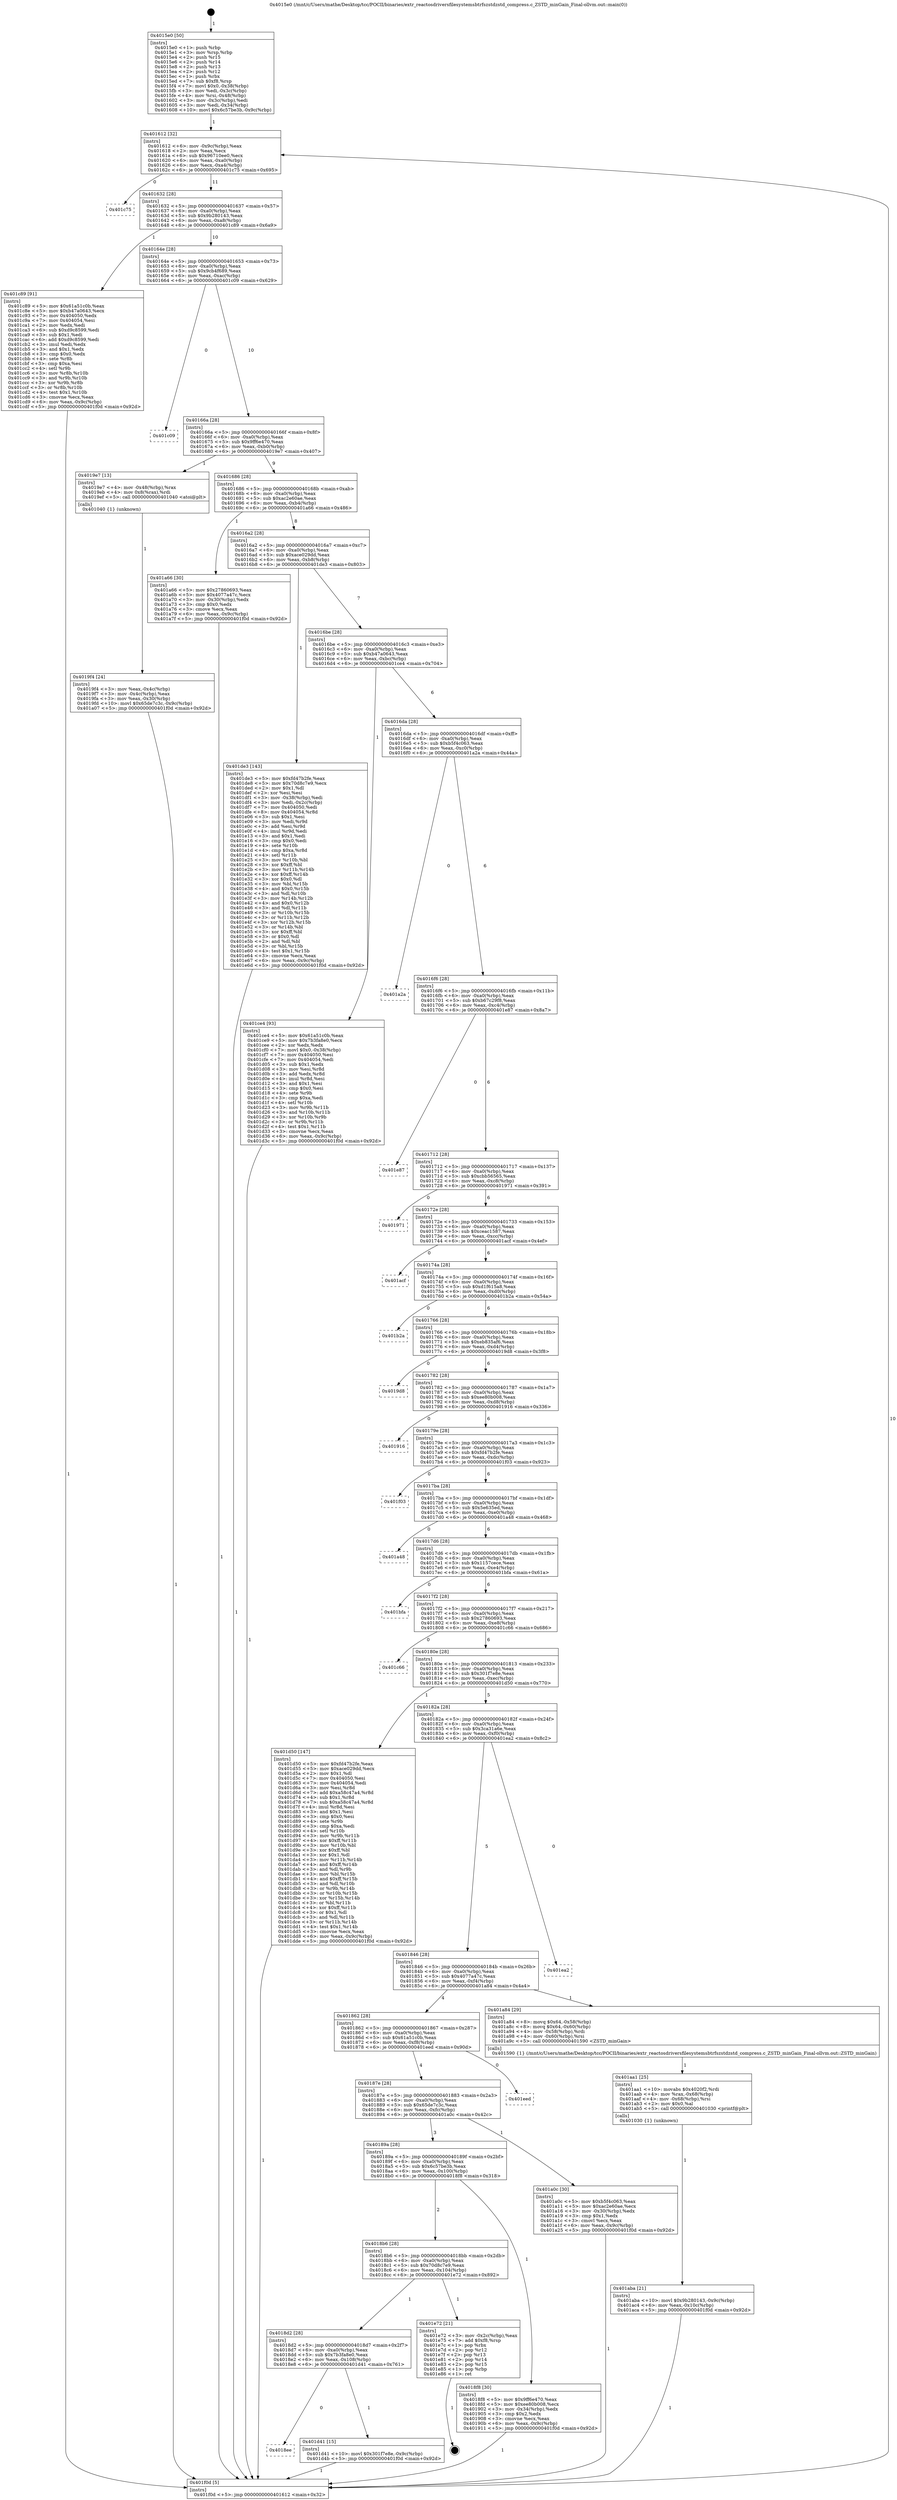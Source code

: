 digraph "0x4015e0" {
  label = "0x4015e0 (/mnt/c/Users/mathe/Desktop/tcc/POCII/binaries/extr_reactosdriversfilesystemsbtrfszstdzstd_compress.c_ZSTD_minGain_Final-ollvm.out::main(0))"
  labelloc = "t"
  node[shape=record]

  Entry [label="",width=0.3,height=0.3,shape=circle,fillcolor=black,style=filled]
  "0x401612" [label="{
     0x401612 [32]\l
     | [instrs]\l
     &nbsp;&nbsp;0x401612 \<+6\>: mov -0x9c(%rbp),%eax\l
     &nbsp;&nbsp;0x401618 \<+2\>: mov %eax,%ecx\l
     &nbsp;&nbsp;0x40161a \<+6\>: sub $0x96710ee0,%ecx\l
     &nbsp;&nbsp;0x401620 \<+6\>: mov %eax,-0xa0(%rbp)\l
     &nbsp;&nbsp;0x401626 \<+6\>: mov %ecx,-0xa4(%rbp)\l
     &nbsp;&nbsp;0x40162c \<+6\>: je 0000000000401c75 \<main+0x695\>\l
  }"]
  "0x401c75" [label="{
     0x401c75\l
  }", style=dashed]
  "0x401632" [label="{
     0x401632 [28]\l
     | [instrs]\l
     &nbsp;&nbsp;0x401632 \<+5\>: jmp 0000000000401637 \<main+0x57\>\l
     &nbsp;&nbsp;0x401637 \<+6\>: mov -0xa0(%rbp),%eax\l
     &nbsp;&nbsp;0x40163d \<+5\>: sub $0x9b280143,%eax\l
     &nbsp;&nbsp;0x401642 \<+6\>: mov %eax,-0xa8(%rbp)\l
     &nbsp;&nbsp;0x401648 \<+6\>: je 0000000000401c89 \<main+0x6a9\>\l
  }"]
  Exit [label="",width=0.3,height=0.3,shape=circle,fillcolor=black,style=filled,peripheries=2]
  "0x401c89" [label="{
     0x401c89 [91]\l
     | [instrs]\l
     &nbsp;&nbsp;0x401c89 \<+5\>: mov $0x61a51c0b,%eax\l
     &nbsp;&nbsp;0x401c8e \<+5\>: mov $0xb47a0643,%ecx\l
     &nbsp;&nbsp;0x401c93 \<+7\>: mov 0x404050,%edx\l
     &nbsp;&nbsp;0x401c9a \<+7\>: mov 0x404054,%esi\l
     &nbsp;&nbsp;0x401ca1 \<+2\>: mov %edx,%edi\l
     &nbsp;&nbsp;0x401ca3 \<+6\>: sub $0xd9c8599,%edi\l
     &nbsp;&nbsp;0x401ca9 \<+3\>: sub $0x1,%edi\l
     &nbsp;&nbsp;0x401cac \<+6\>: add $0xd9c8599,%edi\l
     &nbsp;&nbsp;0x401cb2 \<+3\>: imul %edi,%edx\l
     &nbsp;&nbsp;0x401cb5 \<+3\>: and $0x1,%edx\l
     &nbsp;&nbsp;0x401cb8 \<+3\>: cmp $0x0,%edx\l
     &nbsp;&nbsp;0x401cbb \<+4\>: sete %r8b\l
     &nbsp;&nbsp;0x401cbf \<+3\>: cmp $0xa,%esi\l
     &nbsp;&nbsp;0x401cc2 \<+4\>: setl %r9b\l
     &nbsp;&nbsp;0x401cc6 \<+3\>: mov %r8b,%r10b\l
     &nbsp;&nbsp;0x401cc9 \<+3\>: and %r9b,%r10b\l
     &nbsp;&nbsp;0x401ccc \<+3\>: xor %r9b,%r8b\l
     &nbsp;&nbsp;0x401ccf \<+3\>: or %r8b,%r10b\l
     &nbsp;&nbsp;0x401cd2 \<+4\>: test $0x1,%r10b\l
     &nbsp;&nbsp;0x401cd6 \<+3\>: cmovne %ecx,%eax\l
     &nbsp;&nbsp;0x401cd9 \<+6\>: mov %eax,-0x9c(%rbp)\l
     &nbsp;&nbsp;0x401cdf \<+5\>: jmp 0000000000401f0d \<main+0x92d\>\l
  }"]
  "0x40164e" [label="{
     0x40164e [28]\l
     | [instrs]\l
     &nbsp;&nbsp;0x40164e \<+5\>: jmp 0000000000401653 \<main+0x73\>\l
     &nbsp;&nbsp;0x401653 \<+6\>: mov -0xa0(%rbp),%eax\l
     &nbsp;&nbsp;0x401659 \<+5\>: sub $0x9cb4f689,%eax\l
     &nbsp;&nbsp;0x40165e \<+6\>: mov %eax,-0xac(%rbp)\l
     &nbsp;&nbsp;0x401664 \<+6\>: je 0000000000401c09 \<main+0x629\>\l
  }"]
  "0x4018ee" [label="{
     0x4018ee\l
  }", style=dashed]
  "0x401c09" [label="{
     0x401c09\l
  }", style=dashed]
  "0x40166a" [label="{
     0x40166a [28]\l
     | [instrs]\l
     &nbsp;&nbsp;0x40166a \<+5\>: jmp 000000000040166f \<main+0x8f\>\l
     &nbsp;&nbsp;0x40166f \<+6\>: mov -0xa0(%rbp),%eax\l
     &nbsp;&nbsp;0x401675 \<+5\>: sub $0x9ff6e470,%eax\l
     &nbsp;&nbsp;0x40167a \<+6\>: mov %eax,-0xb0(%rbp)\l
     &nbsp;&nbsp;0x401680 \<+6\>: je 00000000004019e7 \<main+0x407\>\l
  }"]
  "0x401d41" [label="{
     0x401d41 [15]\l
     | [instrs]\l
     &nbsp;&nbsp;0x401d41 \<+10\>: movl $0x301f7e8e,-0x9c(%rbp)\l
     &nbsp;&nbsp;0x401d4b \<+5\>: jmp 0000000000401f0d \<main+0x92d\>\l
  }"]
  "0x4019e7" [label="{
     0x4019e7 [13]\l
     | [instrs]\l
     &nbsp;&nbsp;0x4019e7 \<+4\>: mov -0x48(%rbp),%rax\l
     &nbsp;&nbsp;0x4019eb \<+4\>: mov 0x8(%rax),%rdi\l
     &nbsp;&nbsp;0x4019ef \<+5\>: call 0000000000401040 \<atoi@plt\>\l
     | [calls]\l
     &nbsp;&nbsp;0x401040 \{1\} (unknown)\l
  }"]
  "0x401686" [label="{
     0x401686 [28]\l
     | [instrs]\l
     &nbsp;&nbsp;0x401686 \<+5\>: jmp 000000000040168b \<main+0xab\>\l
     &nbsp;&nbsp;0x40168b \<+6\>: mov -0xa0(%rbp),%eax\l
     &nbsp;&nbsp;0x401691 \<+5\>: sub $0xac2e60ae,%eax\l
     &nbsp;&nbsp;0x401696 \<+6\>: mov %eax,-0xb4(%rbp)\l
     &nbsp;&nbsp;0x40169c \<+6\>: je 0000000000401a66 \<main+0x486\>\l
  }"]
  "0x4018d2" [label="{
     0x4018d2 [28]\l
     | [instrs]\l
     &nbsp;&nbsp;0x4018d2 \<+5\>: jmp 00000000004018d7 \<main+0x2f7\>\l
     &nbsp;&nbsp;0x4018d7 \<+6\>: mov -0xa0(%rbp),%eax\l
     &nbsp;&nbsp;0x4018dd \<+5\>: sub $0x7b3fa8e0,%eax\l
     &nbsp;&nbsp;0x4018e2 \<+6\>: mov %eax,-0x108(%rbp)\l
     &nbsp;&nbsp;0x4018e8 \<+6\>: je 0000000000401d41 \<main+0x761\>\l
  }"]
  "0x401a66" [label="{
     0x401a66 [30]\l
     | [instrs]\l
     &nbsp;&nbsp;0x401a66 \<+5\>: mov $0x27860693,%eax\l
     &nbsp;&nbsp;0x401a6b \<+5\>: mov $0x4077a47c,%ecx\l
     &nbsp;&nbsp;0x401a70 \<+3\>: mov -0x30(%rbp),%edx\l
     &nbsp;&nbsp;0x401a73 \<+3\>: cmp $0x0,%edx\l
     &nbsp;&nbsp;0x401a76 \<+3\>: cmove %ecx,%eax\l
     &nbsp;&nbsp;0x401a79 \<+6\>: mov %eax,-0x9c(%rbp)\l
     &nbsp;&nbsp;0x401a7f \<+5\>: jmp 0000000000401f0d \<main+0x92d\>\l
  }"]
  "0x4016a2" [label="{
     0x4016a2 [28]\l
     | [instrs]\l
     &nbsp;&nbsp;0x4016a2 \<+5\>: jmp 00000000004016a7 \<main+0xc7\>\l
     &nbsp;&nbsp;0x4016a7 \<+6\>: mov -0xa0(%rbp),%eax\l
     &nbsp;&nbsp;0x4016ad \<+5\>: sub $0xace029dd,%eax\l
     &nbsp;&nbsp;0x4016b2 \<+6\>: mov %eax,-0xb8(%rbp)\l
     &nbsp;&nbsp;0x4016b8 \<+6\>: je 0000000000401de3 \<main+0x803\>\l
  }"]
  "0x401e72" [label="{
     0x401e72 [21]\l
     | [instrs]\l
     &nbsp;&nbsp;0x401e72 \<+3\>: mov -0x2c(%rbp),%eax\l
     &nbsp;&nbsp;0x401e75 \<+7\>: add $0xf8,%rsp\l
     &nbsp;&nbsp;0x401e7c \<+1\>: pop %rbx\l
     &nbsp;&nbsp;0x401e7d \<+2\>: pop %r12\l
     &nbsp;&nbsp;0x401e7f \<+2\>: pop %r13\l
     &nbsp;&nbsp;0x401e81 \<+2\>: pop %r14\l
     &nbsp;&nbsp;0x401e83 \<+2\>: pop %r15\l
     &nbsp;&nbsp;0x401e85 \<+1\>: pop %rbp\l
     &nbsp;&nbsp;0x401e86 \<+1\>: ret\l
  }"]
  "0x401de3" [label="{
     0x401de3 [143]\l
     | [instrs]\l
     &nbsp;&nbsp;0x401de3 \<+5\>: mov $0xfd47b2fe,%eax\l
     &nbsp;&nbsp;0x401de8 \<+5\>: mov $0x70d8c7e9,%ecx\l
     &nbsp;&nbsp;0x401ded \<+2\>: mov $0x1,%dl\l
     &nbsp;&nbsp;0x401def \<+2\>: xor %esi,%esi\l
     &nbsp;&nbsp;0x401df1 \<+3\>: mov -0x38(%rbp),%edi\l
     &nbsp;&nbsp;0x401df4 \<+3\>: mov %edi,-0x2c(%rbp)\l
     &nbsp;&nbsp;0x401df7 \<+7\>: mov 0x404050,%edi\l
     &nbsp;&nbsp;0x401dfe \<+8\>: mov 0x404054,%r8d\l
     &nbsp;&nbsp;0x401e06 \<+3\>: sub $0x1,%esi\l
     &nbsp;&nbsp;0x401e09 \<+3\>: mov %edi,%r9d\l
     &nbsp;&nbsp;0x401e0c \<+3\>: add %esi,%r9d\l
     &nbsp;&nbsp;0x401e0f \<+4\>: imul %r9d,%edi\l
     &nbsp;&nbsp;0x401e13 \<+3\>: and $0x1,%edi\l
     &nbsp;&nbsp;0x401e16 \<+3\>: cmp $0x0,%edi\l
     &nbsp;&nbsp;0x401e19 \<+4\>: sete %r10b\l
     &nbsp;&nbsp;0x401e1d \<+4\>: cmp $0xa,%r8d\l
     &nbsp;&nbsp;0x401e21 \<+4\>: setl %r11b\l
     &nbsp;&nbsp;0x401e25 \<+3\>: mov %r10b,%bl\l
     &nbsp;&nbsp;0x401e28 \<+3\>: xor $0xff,%bl\l
     &nbsp;&nbsp;0x401e2b \<+3\>: mov %r11b,%r14b\l
     &nbsp;&nbsp;0x401e2e \<+4\>: xor $0xff,%r14b\l
     &nbsp;&nbsp;0x401e32 \<+3\>: xor $0x0,%dl\l
     &nbsp;&nbsp;0x401e35 \<+3\>: mov %bl,%r15b\l
     &nbsp;&nbsp;0x401e38 \<+4\>: and $0x0,%r15b\l
     &nbsp;&nbsp;0x401e3c \<+3\>: and %dl,%r10b\l
     &nbsp;&nbsp;0x401e3f \<+3\>: mov %r14b,%r12b\l
     &nbsp;&nbsp;0x401e42 \<+4\>: and $0x0,%r12b\l
     &nbsp;&nbsp;0x401e46 \<+3\>: and %dl,%r11b\l
     &nbsp;&nbsp;0x401e49 \<+3\>: or %r10b,%r15b\l
     &nbsp;&nbsp;0x401e4c \<+3\>: or %r11b,%r12b\l
     &nbsp;&nbsp;0x401e4f \<+3\>: xor %r12b,%r15b\l
     &nbsp;&nbsp;0x401e52 \<+3\>: or %r14b,%bl\l
     &nbsp;&nbsp;0x401e55 \<+3\>: xor $0xff,%bl\l
     &nbsp;&nbsp;0x401e58 \<+3\>: or $0x0,%dl\l
     &nbsp;&nbsp;0x401e5b \<+2\>: and %dl,%bl\l
     &nbsp;&nbsp;0x401e5d \<+3\>: or %bl,%r15b\l
     &nbsp;&nbsp;0x401e60 \<+4\>: test $0x1,%r15b\l
     &nbsp;&nbsp;0x401e64 \<+3\>: cmovne %ecx,%eax\l
     &nbsp;&nbsp;0x401e67 \<+6\>: mov %eax,-0x9c(%rbp)\l
     &nbsp;&nbsp;0x401e6d \<+5\>: jmp 0000000000401f0d \<main+0x92d\>\l
  }"]
  "0x4016be" [label="{
     0x4016be [28]\l
     | [instrs]\l
     &nbsp;&nbsp;0x4016be \<+5\>: jmp 00000000004016c3 \<main+0xe3\>\l
     &nbsp;&nbsp;0x4016c3 \<+6\>: mov -0xa0(%rbp),%eax\l
     &nbsp;&nbsp;0x4016c9 \<+5\>: sub $0xb47a0643,%eax\l
     &nbsp;&nbsp;0x4016ce \<+6\>: mov %eax,-0xbc(%rbp)\l
     &nbsp;&nbsp;0x4016d4 \<+6\>: je 0000000000401ce4 \<main+0x704\>\l
  }"]
  "0x401aba" [label="{
     0x401aba [21]\l
     | [instrs]\l
     &nbsp;&nbsp;0x401aba \<+10\>: movl $0x9b280143,-0x9c(%rbp)\l
     &nbsp;&nbsp;0x401ac4 \<+6\>: mov %eax,-0x10c(%rbp)\l
     &nbsp;&nbsp;0x401aca \<+5\>: jmp 0000000000401f0d \<main+0x92d\>\l
  }"]
  "0x401ce4" [label="{
     0x401ce4 [93]\l
     | [instrs]\l
     &nbsp;&nbsp;0x401ce4 \<+5\>: mov $0x61a51c0b,%eax\l
     &nbsp;&nbsp;0x401ce9 \<+5\>: mov $0x7b3fa8e0,%ecx\l
     &nbsp;&nbsp;0x401cee \<+2\>: xor %edx,%edx\l
     &nbsp;&nbsp;0x401cf0 \<+7\>: movl $0x0,-0x38(%rbp)\l
     &nbsp;&nbsp;0x401cf7 \<+7\>: mov 0x404050,%esi\l
     &nbsp;&nbsp;0x401cfe \<+7\>: mov 0x404054,%edi\l
     &nbsp;&nbsp;0x401d05 \<+3\>: sub $0x1,%edx\l
     &nbsp;&nbsp;0x401d08 \<+3\>: mov %esi,%r8d\l
     &nbsp;&nbsp;0x401d0b \<+3\>: add %edx,%r8d\l
     &nbsp;&nbsp;0x401d0e \<+4\>: imul %r8d,%esi\l
     &nbsp;&nbsp;0x401d12 \<+3\>: and $0x1,%esi\l
     &nbsp;&nbsp;0x401d15 \<+3\>: cmp $0x0,%esi\l
     &nbsp;&nbsp;0x401d18 \<+4\>: sete %r9b\l
     &nbsp;&nbsp;0x401d1c \<+3\>: cmp $0xa,%edi\l
     &nbsp;&nbsp;0x401d1f \<+4\>: setl %r10b\l
     &nbsp;&nbsp;0x401d23 \<+3\>: mov %r9b,%r11b\l
     &nbsp;&nbsp;0x401d26 \<+3\>: and %r10b,%r11b\l
     &nbsp;&nbsp;0x401d29 \<+3\>: xor %r10b,%r9b\l
     &nbsp;&nbsp;0x401d2c \<+3\>: or %r9b,%r11b\l
     &nbsp;&nbsp;0x401d2f \<+4\>: test $0x1,%r11b\l
     &nbsp;&nbsp;0x401d33 \<+3\>: cmovne %ecx,%eax\l
     &nbsp;&nbsp;0x401d36 \<+6\>: mov %eax,-0x9c(%rbp)\l
     &nbsp;&nbsp;0x401d3c \<+5\>: jmp 0000000000401f0d \<main+0x92d\>\l
  }"]
  "0x4016da" [label="{
     0x4016da [28]\l
     | [instrs]\l
     &nbsp;&nbsp;0x4016da \<+5\>: jmp 00000000004016df \<main+0xff\>\l
     &nbsp;&nbsp;0x4016df \<+6\>: mov -0xa0(%rbp),%eax\l
     &nbsp;&nbsp;0x4016e5 \<+5\>: sub $0xb5f4c063,%eax\l
     &nbsp;&nbsp;0x4016ea \<+6\>: mov %eax,-0xc0(%rbp)\l
     &nbsp;&nbsp;0x4016f0 \<+6\>: je 0000000000401a2a \<main+0x44a\>\l
  }"]
  "0x401aa1" [label="{
     0x401aa1 [25]\l
     | [instrs]\l
     &nbsp;&nbsp;0x401aa1 \<+10\>: movabs $0x4020f2,%rdi\l
     &nbsp;&nbsp;0x401aab \<+4\>: mov %rax,-0x68(%rbp)\l
     &nbsp;&nbsp;0x401aaf \<+4\>: mov -0x68(%rbp),%rsi\l
     &nbsp;&nbsp;0x401ab3 \<+2\>: mov $0x0,%al\l
     &nbsp;&nbsp;0x401ab5 \<+5\>: call 0000000000401030 \<printf@plt\>\l
     | [calls]\l
     &nbsp;&nbsp;0x401030 \{1\} (unknown)\l
  }"]
  "0x401a2a" [label="{
     0x401a2a\l
  }", style=dashed]
  "0x4016f6" [label="{
     0x4016f6 [28]\l
     | [instrs]\l
     &nbsp;&nbsp;0x4016f6 \<+5\>: jmp 00000000004016fb \<main+0x11b\>\l
     &nbsp;&nbsp;0x4016fb \<+6\>: mov -0xa0(%rbp),%eax\l
     &nbsp;&nbsp;0x401701 \<+5\>: sub $0xb67c29f8,%eax\l
     &nbsp;&nbsp;0x401706 \<+6\>: mov %eax,-0xc4(%rbp)\l
     &nbsp;&nbsp;0x40170c \<+6\>: je 0000000000401e87 \<main+0x8a7\>\l
  }"]
  "0x4019f4" [label="{
     0x4019f4 [24]\l
     | [instrs]\l
     &nbsp;&nbsp;0x4019f4 \<+3\>: mov %eax,-0x4c(%rbp)\l
     &nbsp;&nbsp;0x4019f7 \<+3\>: mov -0x4c(%rbp),%eax\l
     &nbsp;&nbsp;0x4019fa \<+3\>: mov %eax,-0x30(%rbp)\l
     &nbsp;&nbsp;0x4019fd \<+10\>: movl $0x65de7c3c,-0x9c(%rbp)\l
     &nbsp;&nbsp;0x401a07 \<+5\>: jmp 0000000000401f0d \<main+0x92d\>\l
  }"]
  "0x401e87" [label="{
     0x401e87\l
  }", style=dashed]
  "0x401712" [label="{
     0x401712 [28]\l
     | [instrs]\l
     &nbsp;&nbsp;0x401712 \<+5\>: jmp 0000000000401717 \<main+0x137\>\l
     &nbsp;&nbsp;0x401717 \<+6\>: mov -0xa0(%rbp),%eax\l
     &nbsp;&nbsp;0x40171d \<+5\>: sub $0xcbb56565,%eax\l
     &nbsp;&nbsp;0x401722 \<+6\>: mov %eax,-0xc8(%rbp)\l
     &nbsp;&nbsp;0x401728 \<+6\>: je 0000000000401971 \<main+0x391\>\l
  }"]
  "0x4015e0" [label="{
     0x4015e0 [50]\l
     | [instrs]\l
     &nbsp;&nbsp;0x4015e0 \<+1\>: push %rbp\l
     &nbsp;&nbsp;0x4015e1 \<+3\>: mov %rsp,%rbp\l
     &nbsp;&nbsp;0x4015e4 \<+2\>: push %r15\l
     &nbsp;&nbsp;0x4015e6 \<+2\>: push %r14\l
     &nbsp;&nbsp;0x4015e8 \<+2\>: push %r13\l
     &nbsp;&nbsp;0x4015ea \<+2\>: push %r12\l
     &nbsp;&nbsp;0x4015ec \<+1\>: push %rbx\l
     &nbsp;&nbsp;0x4015ed \<+7\>: sub $0xf8,%rsp\l
     &nbsp;&nbsp;0x4015f4 \<+7\>: movl $0x0,-0x38(%rbp)\l
     &nbsp;&nbsp;0x4015fb \<+3\>: mov %edi,-0x3c(%rbp)\l
     &nbsp;&nbsp;0x4015fe \<+4\>: mov %rsi,-0x48(%rbp)\l
     &nbsp;&nbsp;0x401602 \<+3\>: mov -0x3c(%rbp),%edi\l
     &nbsp;&nbsp;0x401605 \<+3\>: mov %edi,-0x34(%rbp)\l
     &nbsp;&nbsp;0x401608 \<+10\>: movl $0x6c57be3b,-0x9c(%rbp)\l
  }"]
  "0x401971" [label="{
     0x401971\l
  }", style=dashed]
  "0x40172e" [label="{
     0x40172e [28]\l
     | [instrs]\l
     &nbsp;&nbsp;0x40172e \<+5\>: jmp 0000000000401733 \<main+0x153\>\l
     &nbsp;&nbsp;0x401733 \<+6\>: mov -0xa0(%rbp),%eax\l
     &nbsp;&nbsp;0x401739 \<+5\>: sub $0xceac1587,%eax\l
     &nbsp;&nbsp;0x40173e \<+6\>: mov %eax,-0xcc(%rbp)\l
     &nbsp;&nbsp;0x401744 \<+6\>: je 0000000000401acf \<main+0x4ef\>\l
  }"]
  "0x401f0d" [label="{
     0x401f0d [5]\l
     | [instrs]\l
     &nbsp;&nbsp;0x401f0d \<+5\>: jmp 0000000000401612 \<main+0x32\>\l
  }"]
  "0x401acf" [label="{
     0x401acf\l
  }", style=dashed]
  "0x40174a" [label="{
     0x40174a [28]\l
     | [instrs]\l
     &nbsp;&nbsp;0x40174a \<+5\>: jmp 000000000040174f \<main+0x16f\>\l
     &nbsp;&nbsp;0x40174f \<+6\>: mov -0xa0(%rbp),%eax\l
     &nbsp;&nbsp;0x401755 \<+5\>: sub $0xd1f615a8,%eax\l
     &nbsp;&nbsp;0x40175a \<+6\>: mov %eax,-0xd0(%rbp)\l
     &nbsp;&nbsp;0x401760 \<+6\>: je 0000000000401b2a \<main+0x54a\>\l
  }"]
  "0x4018b6" [label="{
     0x4018b6 [28]\l
     | [instrs]\l
     &nbsp;&nbsp;0x4018b6 \<+5\>: jmp 00000000004018bb \<main+0x2db\>\l
     &nbsp;&nbsp;0x4018bb \<+6\>: mov -0xa0(%rbp),%eax\l
     &nbsp;&nbsp;0x4018c1 \<+5\>: sub $0x70d8c7e9,%eax\l
     &nbsp;&nbsp;0x4018c6 \<+6\>: mov %eax,-0x104(%rbp)\l
     &nbsp;&nbsp;0x4018cc \<+6\>: je 0000000000401e72 \<main+0x892\>\l
  }"]
  "0x401b2a" [label="{
     0x401b2a\l
  }", style=dashed]
  "0x401766" [label="{
     0x401766 [28]\l
     | [instrs]\l
     &nbsp;&nbsp;0x401766 \<+5\>: jmp 000000000040176b \<main+0x18b\>\l
     &nbsp;&nbsp;0x40176b \<+6\>: mov -0xa0(%rbp),%eax\l
     &nbsp;&nbsp;0x401771 \<+5\>: sub $0xeb835af6,%eax\l
     &nbsp;&nbsp;0x401776 \<+6\>: mov %eax,-0xd4(%rbp)\l
     &nbsp;&nbsp;0x40177c \<+6\>: je 00000000004019d8 \<main+0x3f8\>\l
  }"]
  "0x4018f8" [label="{
     0x4018f8 [30]\l
     | [instrs]\l
     &nbsp;&nbsp;0x4018f8 \<+5\>: mov $0x9ff6e470,%eax\l
     &nbsp;&nbsp;0x4018fd \<+5\>: mov $0xee80b008,%ecx\l
     &nbsp;&nbsp;0x401902 \<+3\>: mov -0x34(%rbp),%edx\l
     &nbsp;&nbsp;0x401905 \<+3\>: cmp $0x2,%edx\l
     &nbsp;&nbsp;0x401908 \<+3\>: cmovne %ecx,%eax\l
     &nbsp;&nbsp;0x40190b \<+6\>: mov %eax,-0x9c(%rbp)\l
     &nbsp;&nbsp;0x401911 \<+5\>: jmp 0000000000401f0d \<main+0x92d\>\l
  }"]
  "0x4019d8" [label="{
     0x4019d8\l
  }", style=dashed]
  "0x401782" [label="{
     0x401782 [28]\l
     | [instrs]\l
     &nbsp;&nbsp;0x401782 \<+5\>: jmp 0000000000401787 \<main+0x1a7\>\l
     &nbsp;&nbsp;0x401787 \<+6\>: mov -0xa0(%rbp),%eax\l
     &nbsp;&nbsp;0x40178d \<+5\>: sub $0xee80b008,%eax\l
     &nbsp;&nbsp;0x401792 \<+6\>: mov %eax,-0xd8(%rbp)\l
     &nbsp;&nbsp;0x401798 \<+6\>: je 0000000000401916 \<main+0x336\>\l
  }"]
  "0x40189a" [label="{
     0x40189a [28]\l
     | [instrs]\l
     &nbsp;&nbsp;0x40189a \<+5\>: jmp 000000000040189f \<main+0x2bf\>\l
     &nbsp;&nbsp;0x40189f \<+6\>: mov -0xa0(%rbp),%eax\l
     &nbsp;&nbsp;0x4018a5 \<+5\>: sub $0x6c57be3b,%eax\l
     &nbsp;&nbsp;0x4018aa \<+6\>: mov %eax,-0x100(%rbp)\l
     &nbsp;&nbsp;0x4018b0 \<+6\>: je 00000000004018f8 \<main+0x318\>\l
  }"]
  "0x401916" [label="{
     0x401916\l
  }", style=dashed]
  "0x40179e" [label="{
     0x40179e [28]\l
     | [instrs]\l
     &nbsp;&nbsp;0x40179e \<+5\>: jmp 00000000004017a3 \<main+0x1c3\>\l
     &nbsp;&nbsp;0x4017a3 \<+6\>: mov -0xa0(%rbp),%eax\l
     &nbsp;&nbsp;0x4017a9 \<+5\>: sub $0xfd47b2fe,%eax\l
     &nbsp;&nbsp;0x4017ae \<+6\>: mov %eax,-0xdc(%rbp)\l
     &nbsp;&nbsp;0x4017b4 \<+6\>: je 0000000000401f03 \<main+0x923\>\l
  }"]
  "0x401a0c" [label="{
     0x401a0c [30]\l
     | [instrs]\l
     &nbsp;&nbsp;0x401a0c \<+5\>: mov $0xb5f4c063,%eax\l
     &nbsp;&nbsp;0x401a11 \<+5\>: mov $0xac2e60ae,%ecx\l
     &nbsp;&nbsp;0x401a16 \<+3\>: mov -0x30(%rbp),%edx\l
     &nbsp;&nbsp;0x401a19 \<+3\>: cmp $0x1,%edx\l
     &nbsp;&nbsp;0x401a1c \<+3\>: cmovl %ecx,%eax\l
     &nbsp;&nbsp;0x401a1f \<+6\>: mov %eax,-0x9c(%rbp)\l
     &nbsp;&nbsp;0x401a25 \<+5\>: jmp 0000000000401f0d \<main+0x92d\>\l
  }"]
  "0x401f03" [label="{
     0x401f03\l
  }", style=dashed]
  "0x4017ba" [label="{
     0x4017ba [28]\l
     | [instrs]\l
     &nbsp;&nbsp;0x4017ba \<+5\>: jmp 00000000004017bf \<main+0x1df\>\l
     &nbsp;&nbsp;0x4017bf \<+6\>: mov -0xa0(%rbp),%eax\l
     &nbsp;&nbsp;0x4017c5 \<+5\>: sub $0x5e635ed,%eax\l
     &nbsp;&nbsp;0x4017ca \<+6\>: mov %eax,-0xe0(%rbp)\l
     &nbsp;&nbsp;0x4017d0 \<+6\>: je 0000000000401a48 \<main+0x468\>\l
  }"]
  "0x40187e" [label="{
     0x40187e [28]\l
     | [instrs]\l
     &nbsp;&nbsp;0x40187e \<+5\>: jmp 0000000000401883 \<main+0x2a3\>\l
     &nbsp;&nbsp;0x401883 \<+6\>: mov -0xa0(%rbp),%eax\l
     &nbsp;&nbsp;0x401889 \<+5\>: sub $0x65de7c3c,%eax\l
     &nbsp;&nbsp;0x40188e \<+6\>: mov %eax,-0xfc(%rbp)\l
     &nbsp;&nbsp;0x401894 \<+6\>: je 0000000000401a0c \<main+0x42c\>\l
  }"]
  "0x401a48" [label="{
     0x401a48\l
  }", style=dashed]
  "0x4017d6" [label="{
     0x4017d6 [28]\l
     | [instrs]\l
     &nbsp;&nbsp;0x4017d6 \<+5\>: jmp 00000000004017db \<main+0x1fb\>\l
     &nbsp;&nbsp;0x4017db \<+6\>: mov -0xa0(%rbp),%eax\l
     &nbsp;&nbsp;0x4017e1 \<+5\>: sub $0x1157cece,%eax\l
     &nbsp;&nbsp;0x4017e6 \<+6\>: mov %eax,-0xe4(%rbp)\l
     &nbsp;&nbsp;0x4017ec \<+6\>: je 0000000000401bfa \<main+0x61a\>\l
  }"]
  "0x401eed" [label="{
     0x401eed\l
  }", style=dashed]
  "0x401bfa" [label="{
     0x401bfa\l
  }", style=dashed]
  "0x4017f2" [label="{
     0x4017f2 [28]\l
     | [instrs]\l
     &nbsp;&nbsp;0x4017f2 \<+5\>: jmp 00000000004017f7 \<main+0x217\>\l
     &nbsp;&nbsp;0x4017f7 \<+6\>: mov -0xa0(%rbp),%eax\l
     &nbsp;&nbsp;0x4017fd \<+5\>: sub $0x27860693,%eax\l
     &nbsp;&nbsp;0x401802 \<+6\>: mov %eax,-0xe8(%rbp)\l
     &nbsp;&nbsp;0x401808 \<+6\>: je 0000000000401c66 \<main+0x686\>\l
  }"]
  "0x401862" [label="{
     0x401862 [28]\l
     | [instrs]\l
     &nbsp;&nbsp;0x401862 \<+5\>: jmp 0000000000401867 \<main+0x287\>\l
     &nbsp;&nbsp;0x401867 \<+6\>: mov -0xa0(%rbp),%eax\l
     &nbsp;&nbsp;0x40186d \<+5\>: sub $0x61a51c0b,%eax\l
     &nbsp;&nbsp;0x401872 \<+6\>: mov %eax,-0xf8(%rbp)\l
     &nbsp;&nbsp;0x401878 \<+6\>: je 0000000000401eed \<main+0x90d\>\l
  }"]
  "0x401c66" [label="{
     0x401c66\l
  }", style=dashed]
  "0x40180e" [label="{
     0x40180e [28]\l
     | [instrs]\l
     &nbsp;&nbsp;0x40180e \<+5\>: jmp 0000000000401813 \<main+0x233\>\l
     &nbsp;&nbsp;0x401813 \<+6\>: mov -0xa0(%rbp),%eax\l
     &nbsp;&nbsp;0x401819 \<+5\>: sub $0x301f7e8e,%eax\l
     &nbsp;&nbsp;0x40181e \<+6\>: mov %eax,-0xec(%rbp)\l
     &nbsp;&nbsp;0x401824 \<+6\>: je 0000000000401d50 \<main+0x770\>\l
  }"]
  "0x401a84" [label="{
     0x401a84 [29]\l
     | [instrs]\l
     &nbsp;&nbsp;0x401a84 \<+8\>: movq $0x64,-0x58(%rbp)\l
     &nbsp;&nbsp;0x401a8c \<+8\>: movq $0x64,-0x60(%rbp)\l
     &nbsp;&nbsp;0x401a94 \<+4\>: mov -0x58(%rbp),%rdi\l
     &nbsp;&nbsp;0x401a98 \<+4\>: mov -0x60(%rbp),%rsi\l
     &nbsp;&nbsp;0x401a9c \<+5\>: call 0000000000401590 \<ZSTD_minGain\>\l
     | [calls]\l
     &nbsp;&nbsp;0x401590 \{1\} (/mnt/c/Users/mathe/Desktop/tcc/POCII/binaries/extr_reactosdriversfilesystemsbtrfszstdzstd_compress.c_ZSTD_minGain_Final-ollvm.out::ZSTD_minGain)\l
  }"]
  "0x401d50" [label="{
     0x401d50 [147]\l
     | [instrs]\l
     &nbsp;&nbsp;0x401d50 \<+5\>: mov $0xfd47b2fe,%eax\l
     &nbsp;&nbsp;0x401d55 \<+5\>: mov $0xace029dd,%ecx\l
     &nbsp;&nbsp;0x401d5a \<+2\>: mov $0x1,%dl\l
     &nbsp;&nbsp;0x401d5c \<+7\>: mov 0x404050,%esi\l
     &nbsp;&nbsp;0x401d63 \<+7\>: mov 0x404054,%edi\l
     &nbsp;&nbsp;0x401d6a \<+3\>: mov %esi,%r8d\l
     &nbsp;&nbsp;0x401d6d \<+7\>: add $0xa58c47a4,%r8d\l
     &nbsp;&nbsp;0x401d74 \<+4\>: sub $0x1,%r8d\l
     &nbsp;&nbsp;0x401d78 \<+7\>: sub $0xa58c47a4,%r8d\l
     &nbsp;&nbsp;0x401d7f \<+4\>: imul %r8d,%esi\l
     &nbsp;&nbsp;0x401d83 \<+3\>: and $0x1,%esi\l
     &nbsp;&nbsp;0x401d86 \<+3\>: cmp $0x0,%esi\l
     &nbsp;&nbsp;0x401d89 \<+4\>: sete %r9b\l
     &nbsp;&nbsp;0x401d8d \<+3\>: cmp $0xa,%edi\l
     &nbsp;&nbsp;0x401d90 \<+4\>: setl %r10b\l
     &nbsp;&nbsp;0x401d94 \<+3\>: mov %r9b,%r11b\l
     &nbsp;&nbsp;0x401d97 \<+4\>: xor $0xff,%r11b\l
     &nbsp;&nbsp;0x401d9b \<+3\>: mov %r10b,%bl\l
     &nbsp;&nbsp;0x401d9e \<+3\>: xor $0xff,%bl\l
     &nbsp;&nbsp;0x401da1 \<+3\>: xor $0x1,%dl\l
     &nbsp;&nbsp;0x401da4 \<+3\>: mov %r11b,%r14b\l
     &nbsp;&nbsp;0x401da7 \<+4\>: and $0xff,%r14b\l
     &nbsp;&nbsp;0x401dab \<+3\>: and %dl,%r9b\l
     &nbsp;&nbsp;0x401dae \<+3\>: mov %bl,%r15b\l
     &nbsp;&nbsp;0x401db1 \<+4\>: and $0xff,%r15b\l
     &nbsp;&nbsp;0x401db5 \<+3\>: and %dl,%r10b\l
     &nbsp;&nbsp;0x401db8 \<+3\>: or %r9b,%r14b\l
     &nbsp;&nbsp;0x401dbb \<+3\>: or %r10b,%r15b\l
     &nbsp;&nbsp;0x401dbe \<+3\>: xor %r15b,%r14b\l
     &nbsp;&nbsp;0x401dc1 \<+3\>: or %bl,%r11b\l
     &nbsp;&nbsp;0x401dc4 \<+4\>: xor $0xff,%r11b\l
     &nbsp;&nbsp;0x401dc8 \<+3\>: or $0x1,%dl\l
     &nbsp;&nbsp;0x401dcb \<+3\>: and %dl,%r11b\l
     &nbsp;&nbsp;0x401dce \<+3\>: or %r11b,%r14b\l
     &nbsp;&nbsp;0x401dd1 \<+4\>: test $0x1,%r14b\l
     &nbsp;&nbsp;0x401dd5 \<+3\>: cmovne %ecx,%eax\l
     &nbsp;&nbsp;0x401dd8 \<+6\>: mov %eax,-0x9c(%rbp)\l
     &nbsp;&nbsp;0x401dde \<+5\>: jmp 0000000000401f0d \<main+0x92d\>\l
  }"]
  "0x40182a" [label="{
     0x40182a [28]\l
     | [instrs]\l
     &nbsp;&nbsp;0x40182a \<+5\>: jmp 000000000040182f \<main+0x24f\>\l
     &nbsp;&nbsp;0x40182f \<+6\>: mov -0xa0(%rbp),%eax\l
     &nbsp;&nbsp;0x401835 \<+5\>: sub $0x3ca31a6e,%eax\l
     &nbsp;&nbsp;0x40183a \<+6\>: mov %eax,-0xf0(%rbp)\l
     &nbsp;&nbsp;0x401840 \<+6\>: je 0000000000401ea2 \<main+0x8c2\>\l
  }"]
  "0x401846" [label="{
     0x401846 [28]\l
     | [instrs]\l
     &nbsp;&nbsp;0x401846 \<+5\>: jmp 000000000040184b \<main+0x26b\>\l
     &nbsp;&nbsp;0x40184b \<+6\>: mov -0xa0(%rbp),%eax\l
     &nbsp;&nbsp;0x401851 \<+5\>: sub $0x4077a47c,%eax\l
     &nbsp;&nbsp;0x401856 \<+6\>: mov %eax,-0xf4(%rbp)\l
     &nbsp;&nbsp;0x40185c \<+6\>: je 0000000000401a84 \<main+0x4a4\>\l
  }"]
  "0x401ea2" [label="{
     0x401ea2\l
  }", style=dashed]
  Entry -> "0x4015e0" [label=" 1"]
  "0x401612" -> "0x401c75" [label=" 0"]
  "0x401612" -> "0x401632" [label=" 11"]
  "0x401e72" -> Exit [label=" 1"]
  "0x401632" -> "0x401c89" [label=" 1"]
  "0x401632" -> "0x40164e" [label=" 10"]
  "0x401de3" -> "0x401f0d" [label=" 1"]
  "0x40164e" -> "0x401c09" [label=" 0"]
  "0x40164e" -> "0x40166a" [label=" 10"]
  "0x401d50" -> "0x401f0d" [label=" 1"]
  "0x40166a" -> "0x4019e7" [label=" 1"]
  "0x40166a" -> "0x401686" [label=" 9"]
  "0x401d41" -> "0x401f0d" [label=" 1"]
  "0x401686" -> "0x401a66" [label=" 1"]
  "0x401686" -> "0x4016a2" [label=" 8"]
  "0x4018d2" -> "0x401d41" [label=" 1"]
  "0x4016a2" -> "0x401de3" [label=" 1"]
  "0x4016a2" -> "0x4016be" [label=" 7"]
  "0x4018d2" -> "0x4018ee" [label=" 0"]
  "0x4016be" -> "0x401ce4" [label=" 1"]
  "0x4016be" -> "0x4016da" [label=" 6"]
  "0x4018b6" -> "0x401e72" [label=" 1"]
  "0x4016da" -> "0x401a2a" [label=" 0"]
  "0x4016da" -> "0x4016f6" [label=" 6"]
  "0x4018b6" -> "0x4018d2" [label=" 1"]
  "0x4016f6" -> "0x401e87" [label=" 0"]
  "0x4016f6" -> "0x401712" [label=" 6"]
  "0x401ce4" -> "0x401f0d" [label=" 1"]
  "0x401712" -> "0x401971" [label=" 0"]
  "0x401712" -> "0x40172e" [label=" 6"]
  "0x401c89" -> "0x401f0d" [label=" 1"]
  "0x40172e" -> "0x401acf" [label=" 0"]
  "0x40172e" -> "0x40174a" [label=" 6"]
  "0x401aba" -> "0x401f0d" [label=" 1"]
  "0x40174a" -> "0x401b2a" [label=" 0"]
  "0x40174a" -> "0x401766" [label=" 6"]
  "0x401aa1" -> "0x401aba" [label=" 1"]
  "0x401766" -> "0x4019d8" [label=" 0"]
  "0x401766" -> "0x401782" [label=" 6"]
  "0x401a84" -> "0x401aa1" [label=" 1"]
  "0x401782" -> "0x401916" [label=" 0"]
  "0x401782" -> "0x40179e" [label=" 6"]
  "0x401a0c" -> "0x401f0d" [label=" 1"]
  "0x40179e" -> "0x401f03" [label=" 0"]
  "0x40179e" -> "0x4017ba" [label=" 6"]
  "0x4019f4" -> "0x401f0d" [label=" 1"]
  "0x4017ba" -> "0x401a48" [label=" 0"]
  "0x4017ba" -> "0x4017d6" [label=" 6"]
  "0x401f0d" -> "0x401612" [label=" 10"]
  "0x4017d6" -> "0x401bfa" [label=" 0"]
  "0x4017d6" -> "0x4017f2" [label=" 6"]
  "0x4015e0" -> "0x401612" [label=" 1"]
  "0x4017f2" -> "0x401c66" [label=" 0"]
  "0x4017f2" -> "0x40180e" [label=" 6"]
  "0x40189a" -> "0x4018b6" [label=" 2"]
  "0x40180e" -> "0x401d50" [label=" 1"]
  "0x40180e" -> "0x40182a" [label=" 5"]
  "0x40189a" -> "0x4018f8" [label=" 1"]
  "0x40182a" -> "0x401ea2" [label=" 0"]
  "0x40182a" -> "0x401846" [label=" 5"]
  "0x401a66" -> "0x401f0d" [label=" 1"]
  "0x401846" -> "0x401a84" [label=" 1"]
  "0x401846" -> "0x401862" [label=" 4"]
  "0x4018f8" -> "0x401f0d" [label=" 1"]
  "0x401862" -> "0x401eed" [label=" 0"]
  "0x401862" -> "0x40187e" [label=" 4"]
  "0x4019e7" -> "0x4019f4" [label=" 1"]
  "0x40187e" -> "0x401a0c" [label=" 1"]
  "0x40187e" -> "0x40189a" [label=" 3"]
}
